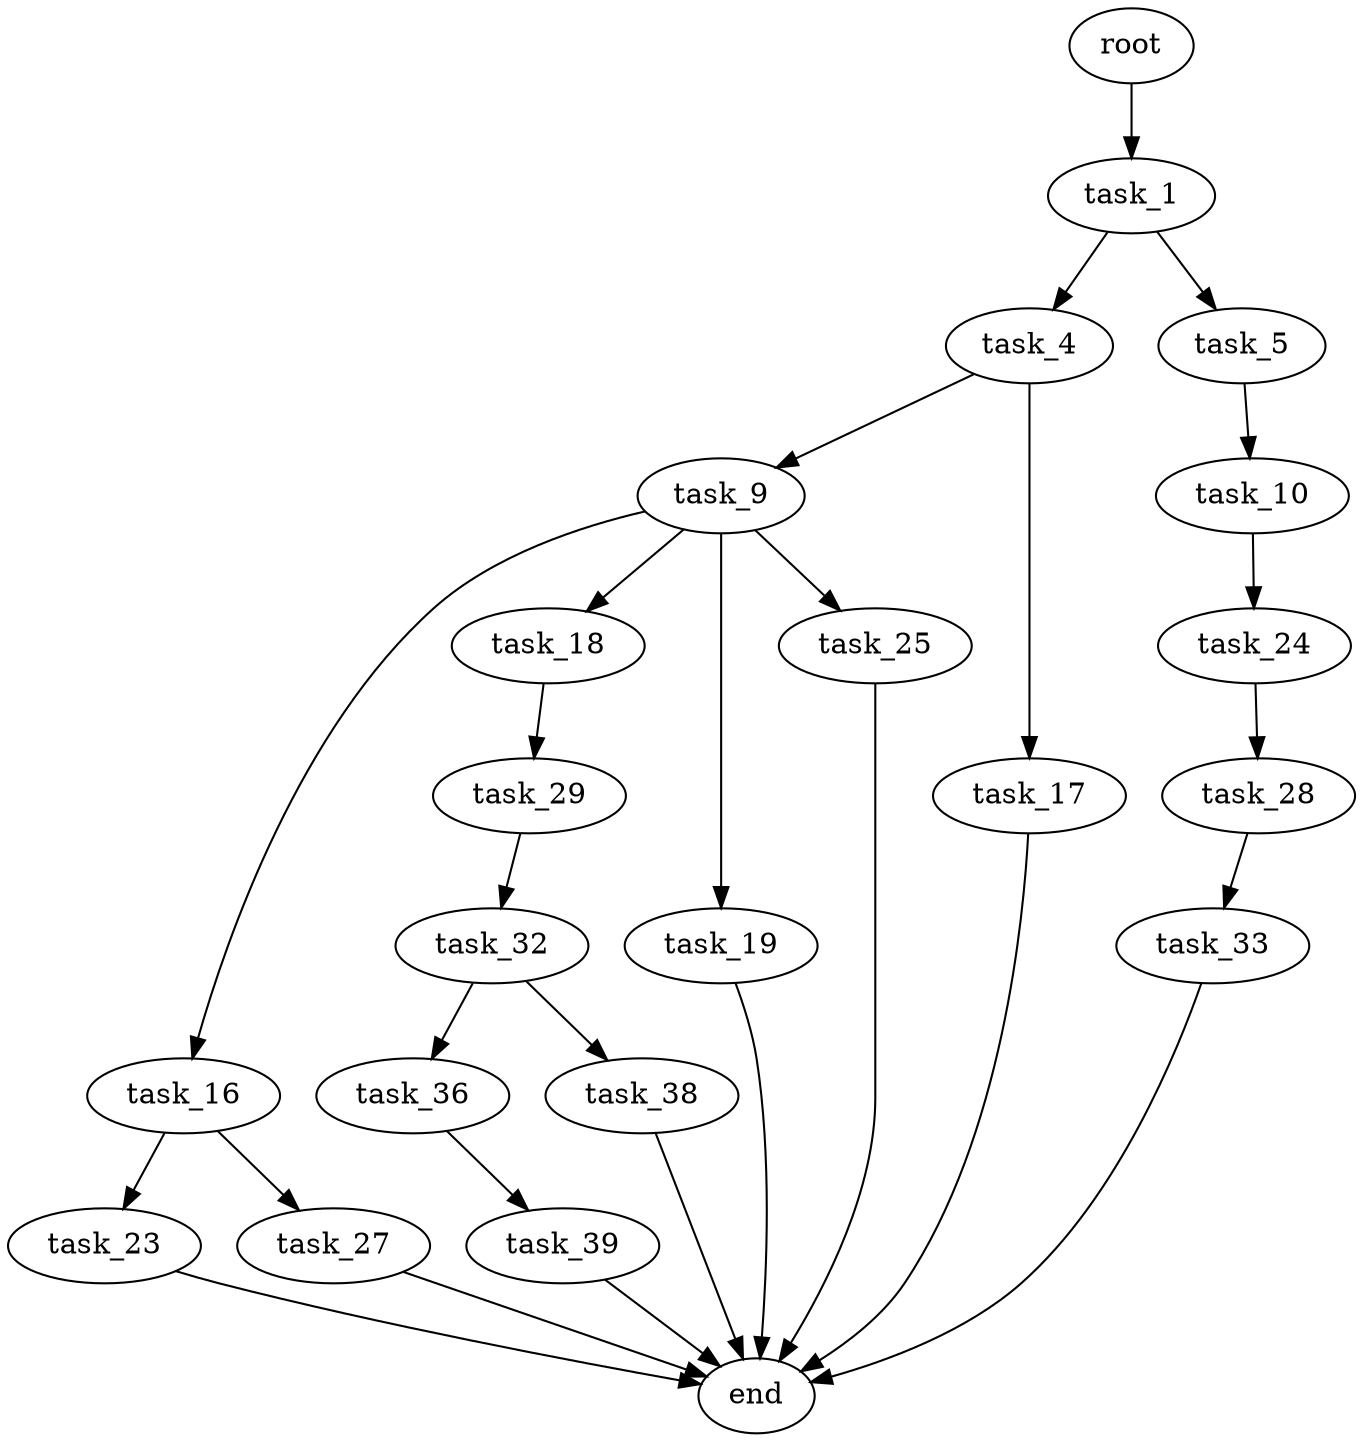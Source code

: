 digraph G {
  root [size="0.000000"];
  task_1 [size="127796745964.000000"];
  task_4 [size="970160293.000000"];
  task_5 [size="782757789696.000000"];
  task_9 [size="549755813888.000000"];
  task_17 [size="9586240535.000000"];
  task_10 [size="4133259958.000000"];
  task_16 [size="231928233984.000000"];
  task_18 [size="231928233984.000000"];
  task_19 [size="231928233984.000000"];
  task_25 [size="17614248587.000000"];
  task_24 [size="22011239104.000000"];
  task_23 [size="368293445632.000000"];
  task_27 [size="68719476736.000000"];
  end [size="0.000000"];
  task_29 [size="1073741824000.000000"];
  task_28 [size="98125366849.000000"];
  task_33 [size="306697454495.000000"];
  task_32 [size="820940296078.000000"];
  task_36 [size="737423872585.000000"];
  task_38 [size="137271942384.000000"];
  task_39 [size="25842451767.000000"];

  root -> task_1 [size="1.000000"];
  task_1 -> task_4 [size="411041792.000000"];
  task_1 -> task_5 [size="411041792.000000"];
  task_4 -> task_9 [size="75497472.000000"];
  task_4 -> task_17 [size="75497472.000000"];
  task_5 -> task_10 [size="679477248.000000"];
  task_9 -> task_16 [size="536870912.000000"];
  task_9 -> task_18 [size="536870912.000000"];
  task_9 -> task_19 [size="536870912.000000"];
  task_9 -> task_25 [size="536870912.000000"];
  task_17 -> end [size="1.000000"];
  task_10 -> task_24 [size="75497472.000000"];
  task_16 -> task_23 [size="301989888.000000"];
  task_16 -> task_27 [size="301989888.000000"];
  task_18 -> task_29 [size="301989888.000000"];
  task_19 -> end [size="1.000000"];
  task_25 -> end [size="1.000000"];
  task_24 -> task_28 [size="411041792.000000"];
  task_23 -> end [size="1.000000"];
  task_27 -> end [size="1.000000"];
  task_29 -> task_32 [size="838860800.000000"];
  task_28 -> task_33 [size="75497472.000000"];
  task_33 -> end [size="1.000000"];
  task_32 -> task_36 [size="679477248.000000"];
  task_32 -> task_38 [size="679477248.000000"];
  task_36 -> task_39 [size="838860800.000000"];
  task_38 -> end [size="1.000000"];
  task_39 -> end [size="1.000000"];
}
